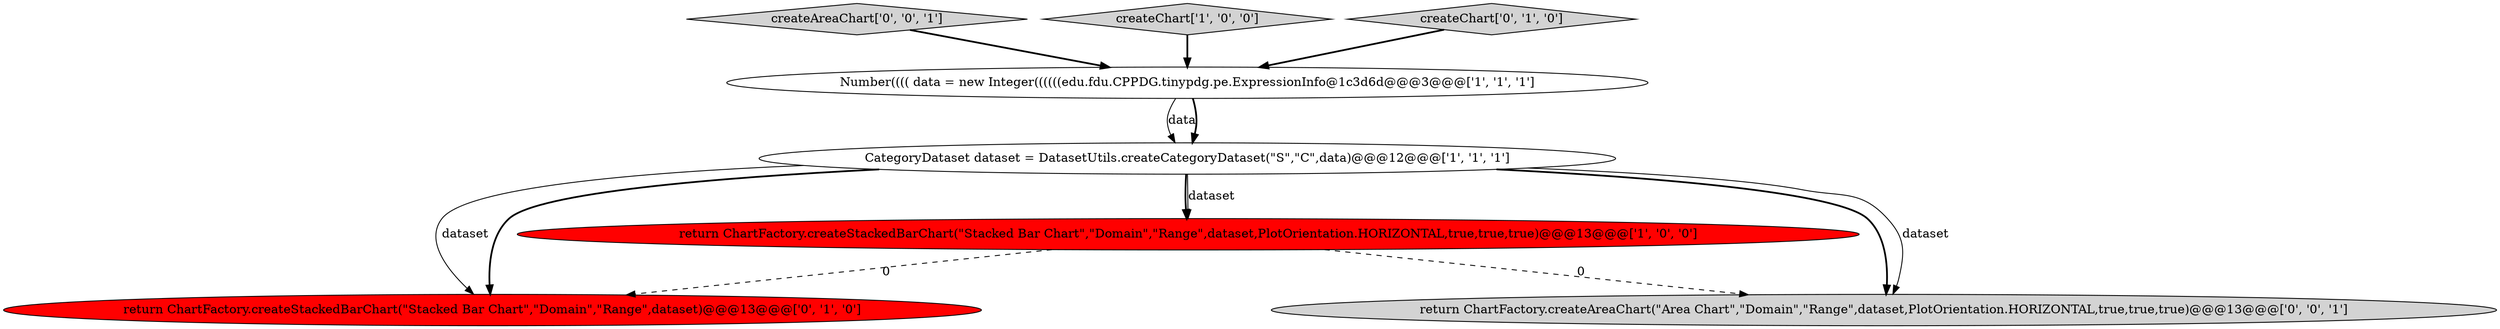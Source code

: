 digraph {
2 [style = filled, label = "Number(((( data = new Integer((((((edu.fdu.CPPDG.tinypdg.pe.ExpressionInfo@1c3d6d@@@3@@@['1', '1', '1']", fillcolor = white, shape = ellipse image = "AAA0AAABBB1BBB"];
7 [style = filled, label = "createAreaChart['0', '0', '1']", fillcolor = lightgray, shape = diamond image = "AAA0AAABBB3BBB"];
3 [style = filled, label = "return ChartFactory.createStackedBarChart(\"Stacked Bar Chart\",\"Domain\",\"Range\",dataset,PlotOrientation.HORIZONTAL,true,true,true)@@@13@@@['1', '0', '0']", fillcolor = red, shape = ellipse image = "AAA1AAABBB1BBB"];
5 [style = filled, label = "return ChartFactory.createStackedBarChart(\"Stacked Bar Chart\",\"Domain\",\"Range\",dataset)@@@13@@@['0', '1', '0']", fillcolor = red, shape = ellipse image = "AAA1AAABBB2BBB"];
1 [style = filled, label = "CategoryDataset dataset = DatasetUtils.createCategoryDataset(\"S\",\"C\",data)@@@12@@@['1', '1', '1']", fillcolor = white, shape = ellipse image = "AAA0AAABBB1BBB"];
0 [style = filled, label = "createChart['1', '0', '0']", fillcolor = lightgray, shape = diamond image = "AAA0AAABBB1BBB"];
6 [style = filled, label = "return ChartFactory.createAreaChart(\"Area Chart\",\"Domain\",\"Range\",dataset,PlotOrientation.HORIZONTAL,true,true,true)@@@13@@@['0', '0', '1']", fillcolor = lightgray, shape = ellipse image = "AAA0AAABBB3BBB"];
4 [style = filled, label = "createChart['0', '1', '0']", fillcolor = lightgray, shape = diamond image = "AAA0AAABBB2BBB"];
1->3 [style = bold, label=""];
1->5 [style = bold, label=""];
3->5 [style = dashed, label="0"];
3->6 [style = dashed, label="0"];
1->3 [style = solid, label="dataset"];
1->6 [style = bold, label=""];
4->2 [style = bold, label=""];
1->6 [style = solid, label="dataset"];
2->1 [style = solid, label="data"];
7->2 [style = bold, label=""];
2->1 [style = bold, label=""];
1->5 [style = solid, label="dataset"];
0->2 [style = bold, label=""];
}
